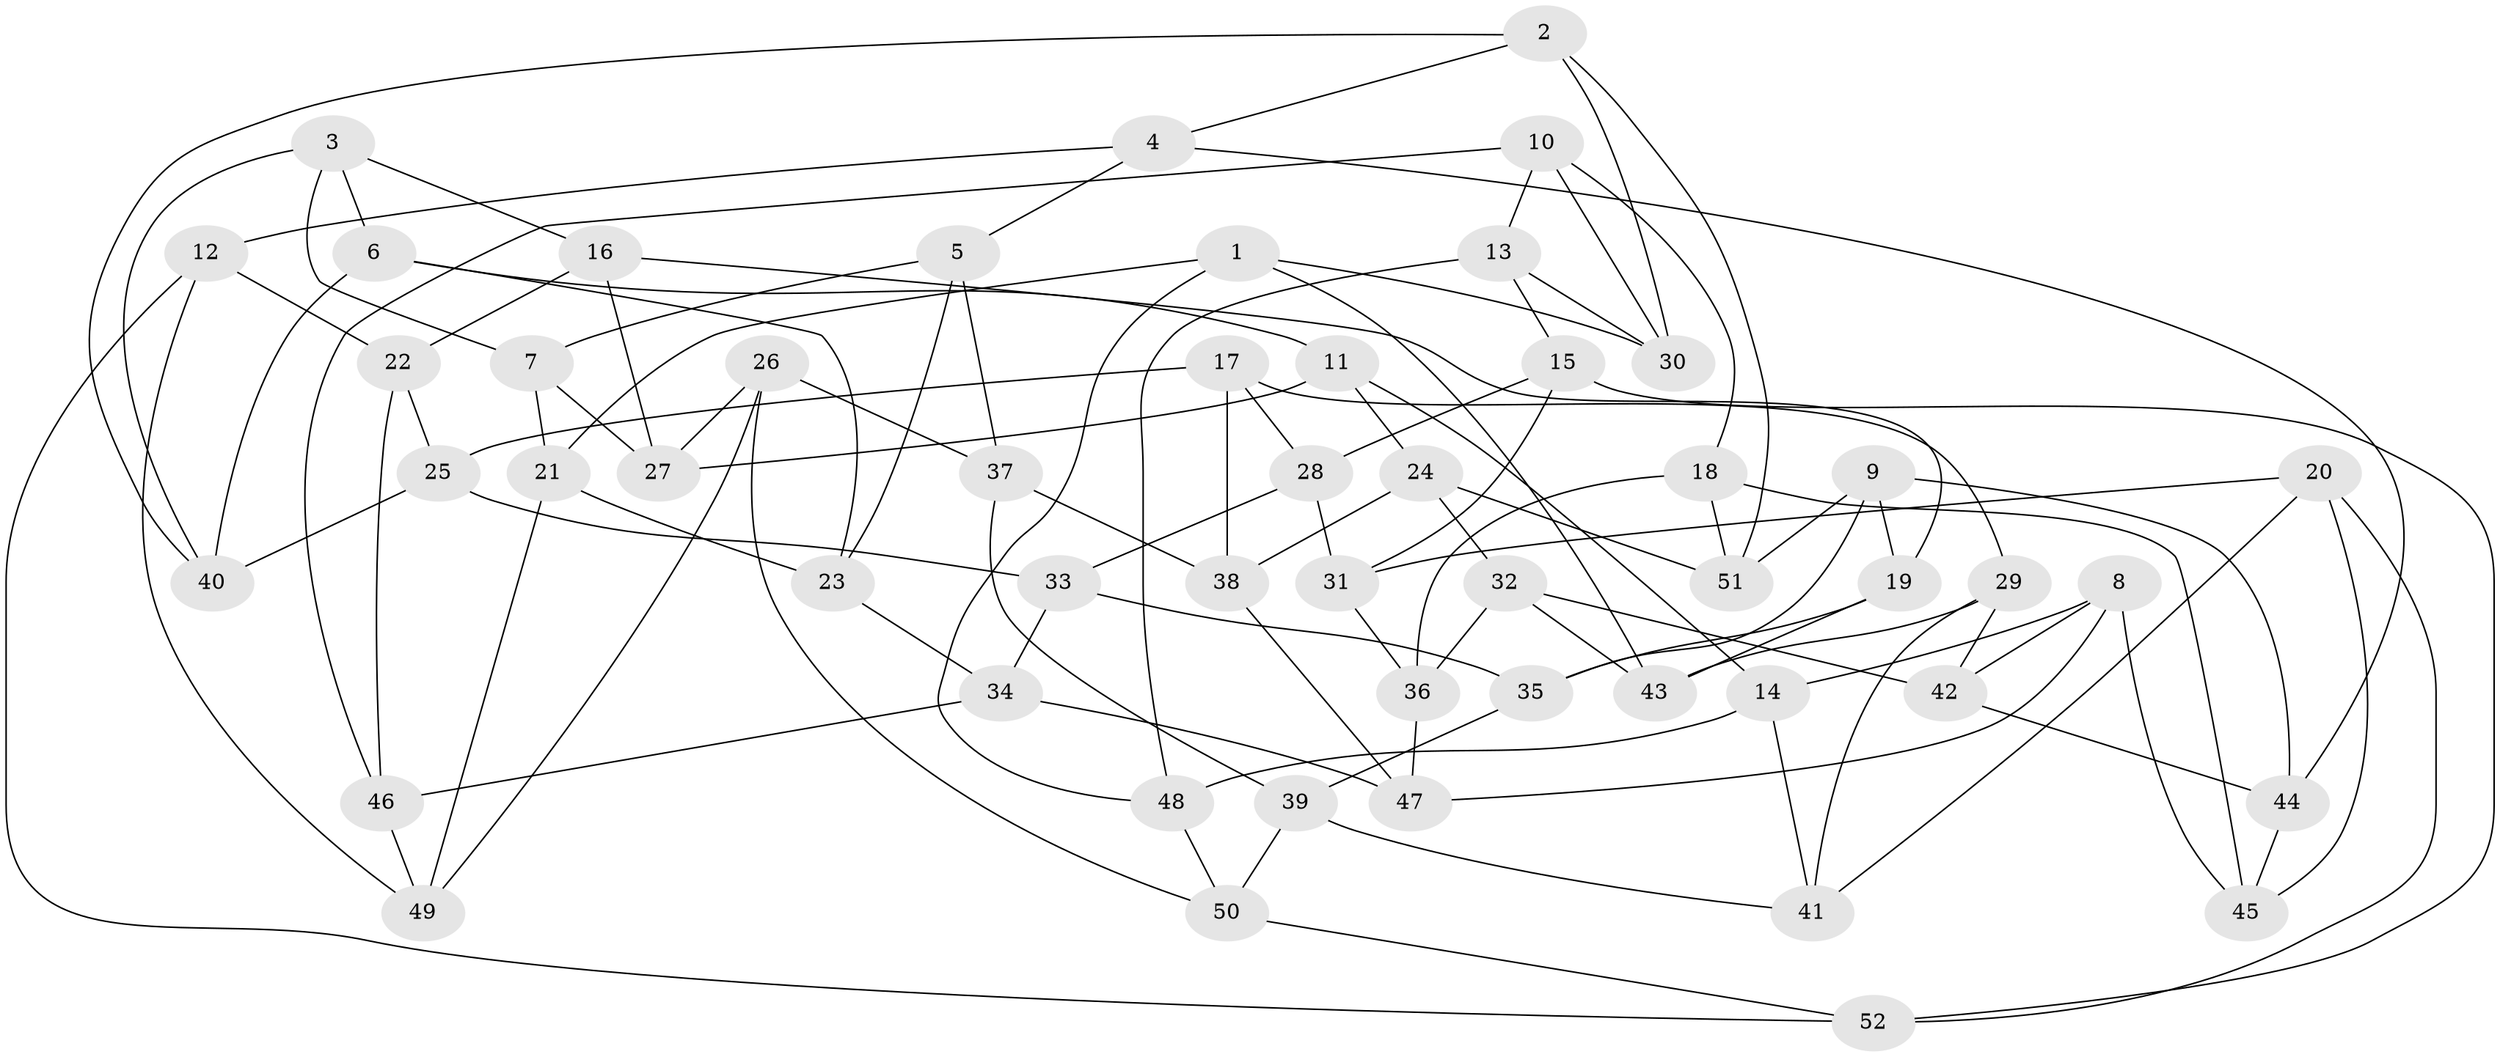 // coarse degree distribution, {4: 0.5806451612903226, 6: 0.0967741935483871, 5: 0.1935483870967742, 2: 0.03225806451612903, 3: 0.06451612903225806, 8: 0.03225806451612903}
// Generated by graph-tools (version 1.1) at 2025/01/03/04/25 22:01:20]
// undirected, 52 vertices, 104 edges
graph export_dot {
graph [start="1"]
  node [color=gray90,style=filled];
  1;
  2;
  3;
  4;
  5;
  6;
  7;
  8;
  9;
  10;
  11;
  12;
  13;
  14;
  15;
  16;
  17;
  18;
  19;
  20;
  21;
  22;
  23;
  24;
  25;
  26;
  27;
  28;
  29;
  30;
  31;
  32;
  33;
  34;
  35;
  36;
  37;
  38;
  39;
  40;
  41;
  42;
  43;
  44;
  45;
  46;
  47;
  48;
  49;
  50;
  51;
  52;
  1 -- 48;
  1 -- 21;
  1 -- 43;
  1 -- 30;
  2 -- 30;
  2 -- 4;
  2 -- 51;
  2 -- 40;
  3 -- 40;
  3 -- 7;
  3 -- 16;
  3 -- 6;
  4 -- 12;
  4 -- 44;
  4 -- 5;
  5 -- 37;
  5 -- 23;
  5 -- 7;
  6 -- 23;
  6 -- 11;
  6 -- 40;
  7 -- 21;
  7 -- 27;
  8 -- 14;
  8 -- 47;
  8 -- 42;
  8 -- 45;
  9 -- 44;
  9 -- 19;
  9 -- 51;
  9 -- 35;
  10 -- 18;
  10 -- 13;
  10 -- 46;
  10 -- 30;
  11 -- 27;
  11 -- 24;
  11 -- 14;
  12 -- 22;
  12 -- 52;
  12 -- 49;
  13 -- 48;
  13 -- 30;
  13 -- 15;
  14 -- 41;
  14 -- 48;
  15 -- 52;
  15 -- 31;
  15 -- 28;
  16 -- 19;
  16 -- 27;
  16 -- 22;
  17 -- 28;
  17 -- 25;
  17 -- 29;
  17 -- 38;
  18 -- 36;
  18 -- 45;
  18 -- 51;
  19 -- 43;
  19 -- 35;
  20 -- 31;
  20 -- 52;
  20 -- 45;
  20 -- 41;
  21 -- 23;
  21 -- 49;
  22 -- 25;
  22 -- 46;
  23 -- 34;
  24 -- 51;
  24 -- 38;
  24 -- 32;
  25 -- 40;
  25 -- 33;
  26 -- 49;
  26 -- 50;
  26 -- 27;
  26 -- 37;
  28 -- 31;
  28 -- 33;
  29 -- 41;
  29 -- 43;
  29 -- 42;
  31 -- 36;
  32 -- 42;
  32 -- 43;
  32 -- 36;
  33 -- 34;
  33 -- 35;
  34 -- 47;
  34 -- 46;
  35 -- 39;
  36 -- 47;
  37 -- 38;
  37 -- 39;
  38 -- 47;
  39 -- 50;
  39 -- 41;
  42 -- 44;
  44 -- 45;
  46 -- 49;
  48 -- 50;
  50 -- 52;
}
